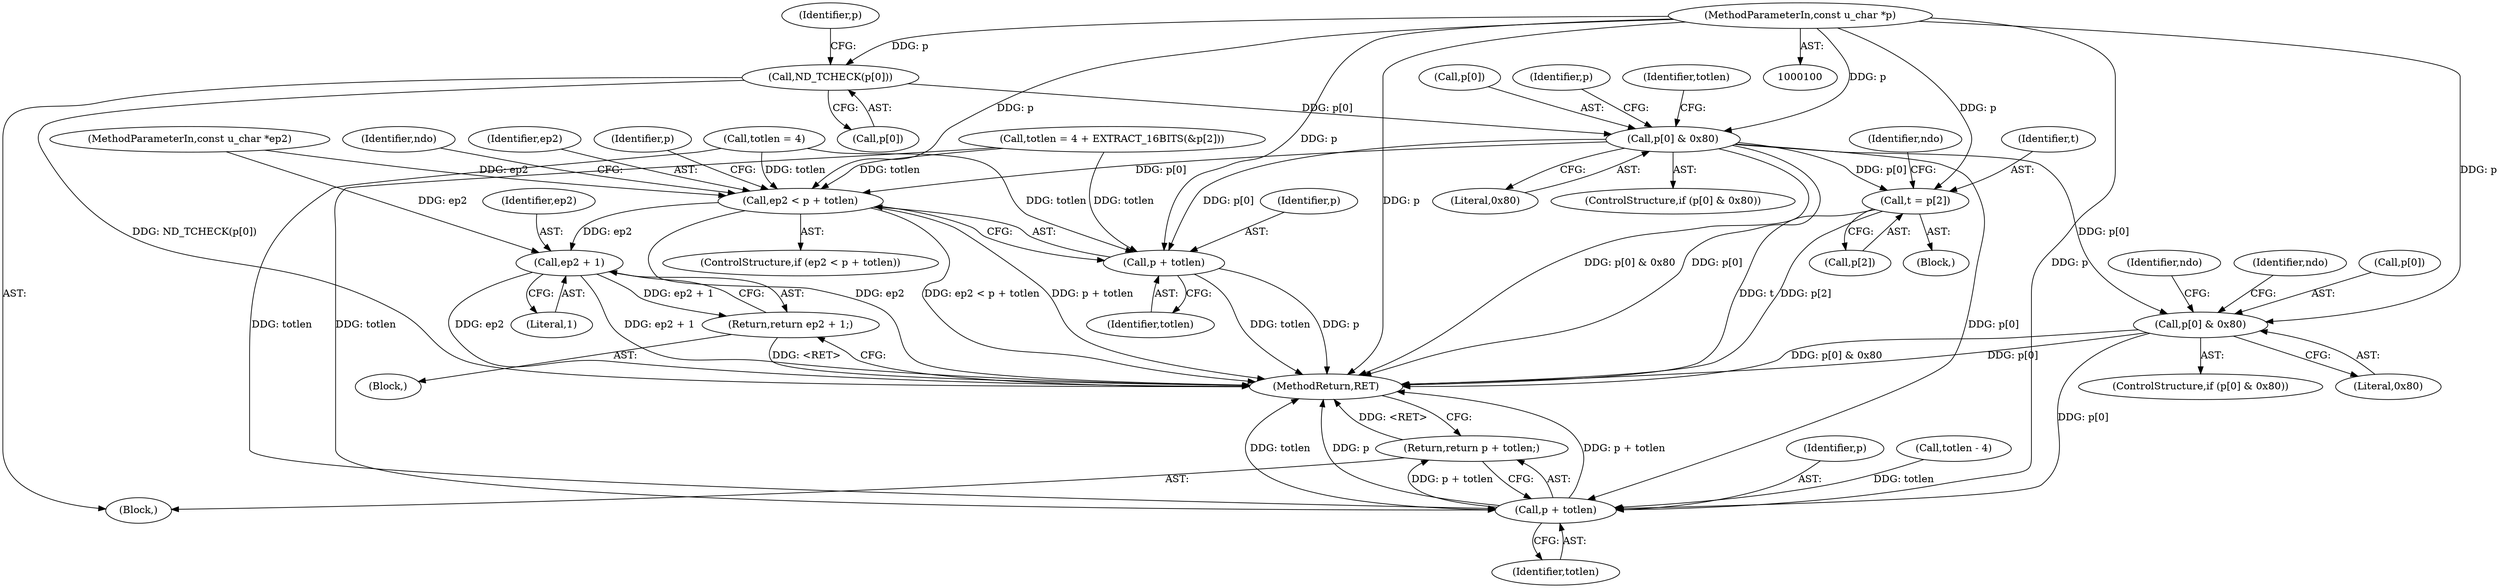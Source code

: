 digraph "0_tcpdump_e0a5a02b0fc1900a69d6c37ed0aab36fb8494e6d@array" {
"1000107" [label="(Call,ND_TCHECK(p[0]))"];
"1000102" [label="(MethodParameterIn,const u_char *p)"];
"1000112" [label="(Call,p[0] & 0x80)"];
"1000137" [label="(Call,ep2 < p + totlen)"];
"1000148" [label="(Call,ep2 + 1)"];
"1000147" [label="(Return,return ep2 + 1;)"];
"1000139" [label="(Call,p + totlen)"];
"1000176" [label="(Call,p[0] & 0x80)"];
"1000242" [label="(Call,p + totlen)"];
"1000241" [label="(Return,return p + totlen;)"];
"1000186" [label="(Call,t = p[2])"];
"1000187" [label="(Identifier,t)"];
"1000113" [label="(Call,p[0])"];
"1000242" [label="(Call,p + totlen)"];
"1000145" [label="(Identifier,ndo)"];
"1000241" [label="(Return,return p + totlen;)"];
"1000142" [label="(Block,)"];
"1000140" [label="(Identifier,p)"];
"1000186" [label="(Call,t = p[2])"];
"1000212" [label="(Identifier,ndo)"];
"1000137" [label="(Call,ep2 < p + totlen)"];
"1000150" [label="(Literal,1)"];
"1000244" [label="(Identifier,totlen)"];
"1000175" [label="(ControlStructure,if (p[0] & 0x80))"];
"1000248" [label="(MethodReturn,RET)"];
"1000176" [label="(Call,p[0] & 0x80)"];
"1000136" [label="(ControlStructure,if (ep2 < p + totlen))"];
"1000177" [label="(Call,p[0])"];
"1000147" [label="(Return,return ep2 + 1;)"];
"1000114" [label="(Identifier,p)"];
"1000181" [label="(Block,)"];
"1000116" [label="(Literal,0x80)"];
"1000180" [label="(Literal,0x80)"];
"1000243" [label="(Identifier,p)"];
"1000127" [label="(Call,totlen = 4 + EXTRACT_16BITS(&p[2]))"];
"1000194" [label="(Identifier,ndo)"];
"1000148" [label="(Call,ep2 + 1)"];
"1000125" [label="(Identifier,p)"];
"1000184" [label="(Identifier,ndo)"];
"1000138" [label="(Identifier,ep2)"];
"1000111" [label="(ControlStructure,if (p[0] & 0x80))"];
"1000117" [label="(Call,totlen = 4)"];
"1000108" [label="(Call,p[0])"];
"1000188" [label="(Call,p[2])"];
"1000139" [label="(Call,p + totlen)"];
"1000112" [label="(Call,p[0] & 0x80)"];
"1000103" [label="(MethodParameterIn,const u_char *ep2)"];
"1000149" [label="(Identifier,ep2)"];
"1000141" [label="(Identifier,totlen)"];
"1000107" [label="(Call,ND_TCHECK(p[0]))"];
"1000104" [label="(Block,)"];
"1000154" [label="(Identifier,p)"];
"1000118" [label="(Identifier,totlen)"];
"1000102" [label="(MethodParameterIn,const u_char *p)"];
"1000228" [label="(Call,totlen - 4)"];
"1000107" -> "1000104"  [label="AST: "];
"1000107" -> "1000108"  [label="CFG: "];
"1000108" -> "1000107"  [label="AST: "];
"1000114" -> "1000107"  [label="CFG: "];
"1000107" -> "1000248"  [label="DDG: ND_TCHECK(p[0])"];
"1000102" -> "1000107"  [label="DDG: p"];
"1000107" -> "1000112"  [label="DDG: p[0]"];
"1000102" -> "1000100"  [label="AST: "];
"1000102" -> "1000248"  [label="DDG: p"];
"1000102" -> "1000112"  [label="DDG: p"];
"1000102" -> "1000137"  [label="DDG: p"];
"1000102" -> "1000139"  [label="DDG: p"];
"1000102" -> "1000176"  [label="DDG: p"];
"1000102" -> "1000186"  [label="DDG: p"];
"1000102" -> "1000242"  [label="DDG: p"];
"1000112" -> "1000111"  [label="AST: "];
"1000112" -> "1000116"  [label="CFG: "];
"1000113" -> "1000112"  [label="AST: "];
"1000116" -> "1000112"  [label="AST: "];
"1000118" -> "1000112"  [label="CFG: "];
"1000125" -> "1000112"  [label="CFG: "];
"1000112" -> "1000248"  [label="DDG: p[0] & 0x80"];
"1000112" -> "1000248"  [label="DDG: p[0]"];
"1000112" -> "1000137"  [label="DDG: p[0]"];
"1000112" -> "1000139"  [label="DDG: p[0]"];
"1000112" -> "1000176"  [label="DDG: p[0]"];
"1000112" -> "1000186"  [label="DDG: p[0]"];
"1000112" -> "1000242"  [label="DDG: p[0]"];
"1000137" -> "1000136"  [label="AST: "];
"1000137" -> "1000139"  [label="CFG: "];
"1000138" -> "1000137"  [label="AST: "];
"1000139" -> "1000137"  [label="AST: "];
"1000145" -> "1000137"  [label="CFG: "];
"1000154" -> "1000137"  [label="CFG: "];
"1000137" -> "1000248"  [label="DDG: p + totlen"];
"1000137" -> "1000248"  [label="DDG: ep2"];
"1000137" -> "1000248"  [label="DDG: ep2 < p + totlen"];
"1000103" -> "1000137"  [label="DDG: ep2"];
"1000117" -> "1000137"  [label="DDG: totlen"];
"1000127" -> "1000137"  [label="DDG: totlen"];
"1000137" -> "1000148"  [label="DDG: ep2"];
"1000148" -> "1000147"  [label="AST: "];
"1000148" -> "1000150"  [label="CFG: "];
"1000149" -> "1000148"  [label="AST: "];
"1000150" -> "1000148"  [label="AST: "];
"1000147" -> "1000148"  [label="CFG: "];
"1000148" -> "1000248"  [label="DDG: ep2"];
"1000148" -> "1000248"  [label="DDG: ep2 + 1"];
"1000148" -> "1000147"  [label="DDG: ep2 + 1"];
"1000103" -> "1000148"  [label="DDG: ep2"];
"1000147" -> "1000142"  [label="AST: "];
"1000248" -> "1000147"  [label="CFG: "];
"1000147" -> "1000248"  [label="DDG: <RET>"];
"1000139" -> "1000141"  [label="CFG: "];
"1000140" -> "1000139"  [label="AST: "];
"1000141" -> "1000139"  [label="AST: "];
"1000139" -> "1000248"  [label="DDG: totlen"];
"1000139" -> "1000248"  [label="DDG: p"];
"1000117" -> "1000139"  [label="DDG: totlen"];
"1000127" -> "1000139"  [label="DDG: totlen"];
"1000176" -> "1000175"  [label="AST: "];
"1000176" -> "1000180"  [label="CFG: "];
"1000177" -> "1000176"  [label="AST: "];
"1000180" -> "1000176"  [label="AST: "];
"1000184" -> "1000176"  [label="CFG: "];
"1000212" -> "1000176"  [label="CFG: "];
"1000176" -> "1000248"  [label="DDG: p[0] & 0x80"];
"1000176" -> "1000248"  [label="DDG: p[0]"];
"1000176" -> "1000242"  [label="DDG: p[0]"];
"1000242" -> "1000241"  [label="AST: "];
"1000242" -> "1000244"  [label="CFG: "];
"1000243" -> "1000242"  [label="AST: "];
"1000244" -> "1000242"  [label="AST: "];
"1000241" -> "1000242"  [label="CFG: "];
"1000242" -> "1000248"  [label="DDG: p + totlen"];
"1000242" -> "1000248"  [label="DDG: totlen"];
"1000242" -> "1000248"  [label="DDG: p"];
"1000242" -> "1000241"  [label="DDG: p + totlen"];
"1000228" -> "1000242"  [label="DDG: totlen"];
"1000117" -> "1000242"  [label="DDG: totlen"];
"1000127" -> "1000242"  [label="DDG: totlen"];
"1000241" -> "1000104"  [label="AST: "];
"1000248" -> "1000241"  [label="CFG: "];
"1000241" -> "1000248"  [label="DDG: <RET>"];
"1000186" -> "1000181"  [label="AST: "];
"1000186" -> "1000188"  [label="CFG: "];
"1000187" -> "1000186"  [label="AST: "];
"1000188" -> "1000186"  [label="AST: "];
"1000194" -> "1000186"  [label="CFG: "];
"1000186" -> "1000248"  [label="DDG: t"];
"1000186" -> "1000248"  [label="DDG: p[2]"];
}
